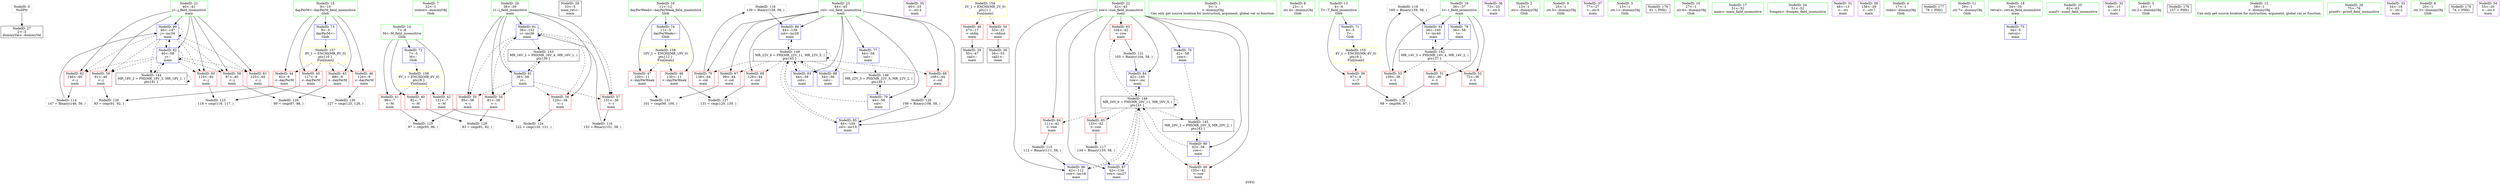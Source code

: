 digraph "SVFG" {
	label="SVFG";

	Node0x55ce6a54ecb0 [shape=record,color=grey,label="{NodeID: 0\nNullPtr}"];
	Node0x55ce6a54ecb0 -> Node0x55ce6a54e970[style=solid];
	Node0x55ce6a56c330 [shape=record,color=blue,label="{NodeID: 90\n40\<--147\nj\<--inc34\nmain\n}"];
	Node0x55ce6a56c330 -> Node0x55ce6a56a8a0[style=dashed];
	Node0x55ce6a56c330 -> Node0x55ce6a56a970[style=dashed];
	Node0x55ce6a56c330 -> Node0x55ce6a56aa40[style=dashed];
	Node0x55ce6a56c330 -> Node0x55ce6a56ab10[style=dashed];
	Node0x55ce6a56c330 -> Node0x55ce6a56abe0[style=dashed];
	Node0x55ce6a56c330 -> Node0x55ce6a56bcb0[style=dashed];
	Node0x55ce6a56c330 -> Node0x55ce6a56c330[style=dashed];
	Node0x55ce6a56c330 -> Node0x55ce6a577810[style=dashed];
	Node0x55ce6a54ddb0 [shape=record,color=green,label="{NodeID: 7\n22\<--1\nstdout\<--dummyObj\nGlob }"];
	Node0x55ce6a54eee0 [shape=record,color=green,label="{NodeID: 14\n7\<--8\nM\<--M_field_insensitive\nGlob }"];
	Node0x55ce6a54eee0 -> Node0x55ce6a5689e0[style=solid];
	Node0x55ce6a54eee0 -> Node0x55ce6a568ab0[style=solid];
	Node0x55ce6a54eee0 -> Node0x55ce6a568b80[style=solid];
	Node0x55ce6a54eee0 -> Node0x55ce6a56b400[style=solid];
	Node0x55ce6a54dfd0 [shape=record,color=green,label="{NodeID: 21\n40\<--41\nj\<--j_field_insensitive\nmain\n}"];
	Node0x55ce6a54dfd0 -> Node0x55ce6a56a8a0[style=solid];
	Node0x55ce6a54dfd0 -> Node0x55ce6a56a970[style=solid];
	Node0x55ce6a54dfd0 -> Node0x55ce6a56aa40[style=solid];
	Node0x55ce6a54dfd0 -> Node0x55ce6a56ab10[style=solid];
	Node0x55ce6a54dfd0 -> Node0x55ce6a56abe0[style=solid];
	Node0x55ce6a54dfd0 -> Node0x55ce6a56bcb0[style=solid];
	Node0x55ce6a54dfd0 -> Node0x55ce6a56c330[style=solid];
	Node0x55ce6a568060 [shape=record,color=black,label="{NodeID: 28\n33\<--5\nmain_ret\<--\nmain\n}"];
	Node0x55ce6a56e3a0 [shape=record,color=grey,label="{NodeID: 118\n139 = Binary(138, 58, )\n}"];
	Node0x55ce6a56e3a0 -> Node0x55ce6a56c260[style=solid];
	Node0x55ce6a5685d0 [shape=record,color=purple,label="{NodeID: 35\n60\<--23\n\<--.str.4\nmain\n}"];
	Node0x55ce6a56ee20 [shape=record,color=grey,label="{NodeID: 125\n97 = cmp(95, 96, )\n}"];
	Node0x55ce6a568b80 [shape=record,color=red,label="{NodeID: 42\n121\<--7\n\<--M\nmain\n}"];
	Node0x55ce6a568b80 -> Node0x55ce6a56eca0[style=solid];
	Node0x55ce6a56a150 [shape=record,color=red,label="{NodeID: 49\n47\<--17\n\<--stdin\nmain\n}"];
	Node0x55ce6a56a150 -> Node0x55ce6a5680f0[style=solid];
	Node0x55ce6a56a700 [shape=record,color=red,label="{NodeID: 56\n120\<--38\n\<--i\nmain\n}"];
	Node0x55ce6a56a700 -> Node0x55ce6a56eca0[style=solid];
	Node0x55ce6a578210 [shape=record,color=black,label="{NodeID: 146\nMR_22V_3 = PHI(MR_22V_5, MR_22V_2, )\npts\{45 \}\n}"];
	Node0x55ce6a578210 -> Node0x55ce6a56ba40[style=dashed];
	Node0x55ce6a56acb0 [shape=record,color=red,label="{NodeID: 63\n104\<--42\n\<--row\nmain\n}"];
	Node0x55ce6a56acb0 -> Node0x55ce6a56e820[style=solid];
	Node0x55ce6a56b260 [shape=record,color=red,label="{NodeID: 70\n138\<--44\n\<--col\nmain\n}"];
	Node0x55ce6a56b260 -> Node0x55ce6a56e3a0[style=solid];
	Node0x55ce6a56b8a0 [shape=record,color=blue,label="{NodeID: 77\n44\<--58\ncol\<--\nmain\n}"];
	Node0x55ce6a56b8a0 -> Node0x55ce6a578210[style=dashed];
	Node0x55ce6a56be50 [shape=record,color=blue,label="{NodeID: 84\n42\<--105\nrow\<--inc\nmain\n}"];
	Node0x55ce6a56be50 -> Node0x55ce6a578c10[style=dashed];
	Node0x55ce6a54f070 [shape=record,color=green,label="{NodeID: 1\n5\<--1\n\<--dummyObj\nCan only get source location for instruction, argument, global var or function.}"];
	Node0x55ce6a56c400 [shape=record,color=blue,label="{NodeID: 91\n38\<--152\ni\<--inc36\nmain\n}"];
	Node0x55ce6a56c400 -> Node0x55ce6a56a560[style=dashed];
	Node0x55ce6a56c400 -> Node0x55ce6a56a630[style=dashed];
	Node0x55ce6a56c400 -> Node0x55ce6a56a700[style=dashed];
	Node0x55ce6a56c400 -> Node0x55ce6a56a7d0[style=dashed];
	Node0x55ce6a56c400 -> Node0x55ce6a56c400[style=dashed];
	Node0x55ce6a56c400 -> Node0x55ce6a577310[style=dashed];
	Node0x55ce6a54f830 [shape=record,color=green,label="{NodeID: 8\n23\<--1\n.str.4\<--dummyObj\nGlob }"];
	Node0x55ce6a567a80 [shape=record,color=green,label="{NodeID: 15\n9\<--10\ndayPerM\<--dayPerM_field_insensitive\nGlob }"];
	Node0x55ce6a567a80 -> Node0x55ce6a568c50[style=solid];
	Node0x55ce6a567a80 -> Node0x55ce6a568d20[style=solid];
	Node0x55ce6a567a80 -> Node0x55ce6a568df0[style=solid];
	Node0x55ce6a567a80 -> Node0x55ce6a568ec0[style=solid];
	Node0x55ce6a567a80 -> Node0x55ce6a56b500[style=solid];
	Node0x55ce6a54e0a0 [shape=record,color=green,label="{NodeID: 22\n42\<--43\nrow\<--row_field_insensitive\nmain\n}"];
	Node0x55ce6a54e0a0 -> Node0x55ce6a56acb0[style=solid];
	Node0x55ce6a54e0a0 -> Node0x55ce6a56ad80[style=solid];
	Node0x55ce6a54e0a0 -> Node0x55ce6a56ae50[style=solid];
	Node0x55ce6a54e0a0 -> Node0x55ce6a56af20[style=solid];
	Node0x55ce6a54e0a0 -> Node0x55ce6a56b7d0[style=solid];
	Node0x55ce6a54e0a0 -> Node0x55ce6a56bb10[style=solid];
	Node0x55ce6a54e0a0 -> Node0x55ce6a56be50[style=solid];
	Node0x55ce6a54e0a0 -> Node0x55ce6a56bff0[style=solid];
	Node0x55ce6a54e0a0 -> Node0x55ce6a56c0c0[style=solid];
	Node0x55ce6a5680f0 [shape=record,color=black,label="{NodeID: 29\n50\<--47\ncall\<--\nmain\n}"];
	Node0x55ce6a56e520 [shape=record,color=grey,label="{NodeID: 119\n160 = Binary(159, 58, )\n}"];
	Node0x55ce6a56e520 -> Node0x55ce6a56c4d0[style=solid];
	Node0x55ce6a5686a0 [shape=record,color=purple,label="{NodeID: 36\n73\<--25\n\<--.str.5\nmain\n}"];
	Node0x55ce6a56efa0 [shape=record,color=grey,label="{NodeID: 126\n93 = cmp(91, 92, )\n}"];
	Node0x55ce6a568c50 [shape=record,color=red,label="{NodeID: 43\n88\<--9\n\<--dayPerM\nmain\n}"];
	Node0x55ce6a568c50 -> Node0x55ce6a56f2a0[style=solid];
	Node0x55ce6a56a220 [shape=record,color=red,label="{NodeID: 50\n53\<--22\n\<--stdout\nmain\n}"];
	Node0x55ce6a56a220 -> Node0x55ce6a5681c0[style=solid];
	Node0x55ce6a56a7d0 [shape=record,color=red,label="{NodeID: 57\n151\<--38\n\<--i\nmain\n}"];
	Node0x55ce6a56a7d0 -> Node0x55ce6a56e0a0[style=solid];
	Node0x55ce6a56ad80 [shape=record,color=red,label="{NodeID: 64\n111\<--42\n\<--row\nmain\n}"];
	Node0x55ce6a56ad80 -> Node0x55ce6a56df20[style=solid];
	Node0x55ce6a57aa10 [shape=record,color=yellow,style=double,label="{NodeID: 154\n2V_1 = ENCHI(MR_2V_0)\npts\{1 \}\nFun[main]}"];
	Node0x55ce6a57aa10 -> Node0x55ce6a56a150[style=dashed];
	Node0x55ce6a57aa10 -> Node0x55ce6a56a220[style=dashed];
	Node0x55ce6a56b330 [shape=record,color=blue,label="{NodeID: 71\n4\<--5\nT\<--\nGlob }"];
	Node0x55ce6a56b330 -> Node0x55ce6a57b530[style=dashed];
	Node0x55ce6a56b970 [shape=record,color=blue,label="{NodeID: 78\n36\<--58\nt\<--\nmain\n}"];
	Node0x55ce6a56b970 -> Node0x55ce6a576e10[style=dashed];
	Node0x55ce6a56bf20 [shape=record,color=blue,label="{NodeID: 85\n44\<--109\ncol\<--inc15\nmain\n}"];
	Node0x55ce6a56bf20 -> Node0x55ce6a579110[style=dashed];
	Node0x55ce6a54dba0 [shape=record,color=green,label="{NodeID: 2\n13\<--1\n.str\<--dummyObj\nGlob }"];
	Node0x55ce6a56c4d0 [shape=record,color=blue,label="{NodeID: 92\n36\<--160\nt\<--inc40\nmain\n}"];
	Node0x55ce6a56c4d0 -> Node0x55ce6a576e10[style=dashed];
	Node0x55ce6a54f8c0 [shape=record,color=green,label="{NodeID: 9\n25\<--1\n.str.5\<--dummyObj\nGlob }"];
	Node0x55ce6a567b80 [shape=record,color=green,label="{NodeID: 16\n11\<--12\ndayPerWeek\<--dayPerWeek_field_insensitive\nGlob }"];
	Node0x55ce6a567b80 -> Node0x55ce6a568f90[style=solid];
	Node0x55ce6a567b80 -> Node0x55ce6a56a080[style=solid];
	Node0x55ce6a567b80 -> Node0x55ce6a56b600[style=solid];
	Node0x55ce6a54e170 [shape=record,color=green,label="{NodeID: 23\n44\<--45\ncol\<--col_field_insensitive\nmain\n}"];
	Node0x55ce6a54e170 -> Node0x55ce6a56aff0[style=solid];
	Node0x55ce6a54e170 -> Node0x55ce6a56b0c0[style=solid];
	Node0x55ce6a54e170 -> Node0x55ce6a56b190[style=solid];
	Node0x55ce6a54e170 -> Node0x55ce6a56b260[style=solid];
	Node0x55ce6a54e170 -> Node0x55ce6a56b8a0[style=solid];
	Node0x55ce6a54e170 -> Node0x55ce6a56ba40[style=solid];
	Node0x55ce6a54e170 -> Node0x55ce6a56bd80[style=solid];
	Node0x55ce6a54e170 -> Node0x55ce6a56bf20[style=solid];
	Node0x55ce6a54e170 -> Node0x55ce6a56c190[style=solid];
	Node0x55ce6a54e170 -> Node0x55ce6a56c260[style=solid];
	Node0x55ce6a5681c0 [shape=record,color=black,label="{NodeID: 30\n56\<--53\ncall1\<--\nmain\n}"];
	Node0x55ce6a56e6a0 [shape=record,color=grey,label="{NodeID: 120\n109 = Binary(108, 58, )\n}"];
	Node0x55ce6a56e6a0 -> Node0x55ce6a56bf20[style=solid];
	Node0x55ce6a568770 [shape=record,color=purple,label="{NodeID: 37\n77\<--27\n\<--.str.6\nmain\n}"];
	Node0x55ce6a56f120 [shape=record,color=grey,label="{NodeID: 127\n131 = cmp(129, 130, )\n}"];
	Node0x55ce6a568d20 [shape=record,color=red,label="{NodeID: 44\n92\<--9\n\<--dayPerM\nmain\n}"];
	Node0x55ce6a568d20 -> Node0x55ce6a56efa0[style=solid];
	Node0x55ce6a56a2f0 [shape=record,color=red,label="{NodeID: 51\n66\<--36\n\<--t\nmain\n}"];
	Node0x55ce6a56a2f0 -> Node0x55ce6a56e9a0[style=solid];
	Node0x55ce6a56a8a0 [shape=record,color=red,label="{NodeID: 58\n87\<--40\n\<--j\nmain\n}"];
	Node0x55ce6a56a8a0 -> Node0x55ce6a56f2a0[style=solid];
	Node0x55ce6a578c10 [shape=record,color=black,label="{NodeID: 148\nMR_20V_6 = PHI(MR_20V_11, MR_20V_5, )\npts\{43 \}\n}"];
	Node0x55ce6a578c10 -> Node0x55ce6a56acb0[style=dashed];
	Node0x55ce6a578c10 -> Node0x55ce6a56ad80[style=dashed];
	Node0x55ce6a578c10 -> Node0x55ce6a56ae50[style=dashed];
	Node0x55ce6a578c10 -> Node0x55ce6a56af20[style=dashed];
	Node0x55ce6a578c10 -> Node0x55ce6a56be50[style=dashed];
	Node0x55ce6a578c10 -> Node0x55ce6a56bff0[style=dashed];
	Node0x55ce6a578c10 -> Node0x55ce6a56c0c0[style=dashed];
	Node0x55ce6a578c10 -> Node0x55ce6a577d10[style=dashed];
	Node0x55ce6a578c10 -> Node0x55ce6a578c10[style=dashed];
	Node0x55ce6a56ae50 [shape=record,color=red,label="{NodeID: 65\n133\<--42\n\<--row\nmain\n}"];
	Node0x55ce6a56ae50 -> Node0x55ce6a56e220[style=solid];
	Node0x55ce6a57b530 [shape=record,color=yellow,style=double,label="{NodeID: 155\n4V_1 = ENCHI(MR_4V_0)\npts\{6 \}\nFun[main]}"];
	Node0x55ce6a57b530 -> Node0x55ce6a568910[style=dashed];
	Node0x55ce6a56b400 [shape=record,color=blue,label="{NodeID: 72\n7\<--5\nM\<--\nGlob }"];
	Node0x55ce6a56b400 -> Node0x55ce6a57b610[style=dashed];
	Node0x55ce6a56ba40 [shape=record,color=blue,label="{NodeID: 79\n44\<--58\ncol\<--\nmain\n}"];
	Node0x55ce6a56ba40 -> Node0x55ce6a578210[style=dashed];
	Node0x55ce6a56ba40 -> Node0x55ce6a579110[style=dashed];
	Node0x55ce6a56bff0 [shape=record,color=blue,label="{NodeID: 86\n42\<--112\nrow\<--inc16\nmain\n}"];
	Node0x55ce6a56bff0 -> Node0x55ce6a578c10[style=dashed];
	Node0x55ce6a567780 [shape=record,color=green,label="{NodeID: 3\n15\<--1\n.str.1\<--dummyObj\nGlob }"];
	Node0x55ce6a585830 [shape=record,color=black,label="{NodeID: 176\n61 = PHI()\n}"];
	Node0x55ce6a54f950 [shape=record,color=green,label="{NodeID: 10\n27\<--1\n.str.6\<--dummyObj\nGlob }"];
	Node0x55ce6a54f130 [shape=record,color=green,label="{NodeID: 17\n31\<--32\nmain\<--main_field_insensitive\n}"];
	Node0x55ce6a54e670 [shape=record,color=green,label="{NodeID: 24\n51\<--52\nfreopen\<--freopen_field_insensitive\n}"];
	Node0x55ce6a56dda0 [shape=record,color=grey,label="{NodeID: 114\n147 = Binary(146, 58, )\n}"];
	Node0x55ce6a56dda0 -> Node0x55ce6a56c330[style=solid];
	Node0x55ce6a568290 [shape=record,color=purple,label="{NodeID: 31\n48\<--13\n\<--.str\nmain\n}"];
	Node0x55ce6a56e820 [shape=record,color=grey,label="{NodeID: 121\n105 = Binary(104, 58, )\n}"];
	Node0x55ce6a56e820 -> Node0x55ce6a56be50[style=solid];
	Node0x55ce6a568840 [shape=record,color=purple,label="{NodeID: 38\n156\<--29\n\<--.str.7\nmain\n}"];
	Node0x55ce6a56f2a0 [shape=record,color=grey,label="{NodeID: 128\n89 = cmp(87, 88, )\n}"];
	Node0x55ce6a568df0 [shape=record,color=red,label="{NodeID: 45\n117\<--9\n\<--dayPerM\nmain\n}"];
	Node0x55ce6a568df0 -> Node0x55ce6a56eb20[style=solid];
	Node0x55ce6a56a3c0 [shape=record,color=red,label="{NodeID: 52\n72\<--36\n\<--t\nmain\n}"];
	Node0x55ce6a576e10 [shape=record,color=black,label="{NodeID: 142\nMR_14V_3 = PHI(MR_14V_4, MR_14V_2, )\npts\{37 \}\n}"];
	Node0x55ce6a576e10 -> Node0x55ce6a56a2f0[style=dashed];
	Node0x55ce6a576e10 -> Node0x55ce6a56a3c0[style=dashed];
	Node0x55ce6a576e10 -> Node0x55ce6a56a490[style=dashed];
	Node0x55ce6a576e10 -> Node0x55ce6a56c4d0[style=dashed];
	Node0x55ce6a56a970 [shape=record,color=red,label="{NodeID: 59\n91\<--40\n\<--j\nmain\n}"];
	Node0x55ce6a56a970 -> Node0x55ce6a56efa0[style=solid];
	Node0x55ce6a579110 [shape=record,color=black,label="{NodeID: 149\nMR_22V_6 = PHI(MR_22V_11, MR_22V_5, )\npts\{45 \}\n}"];
	Node0x55ce6a579110 -> Node0x55ce6a56aff0[style=dashed];
	Node0x55ce6a579110 -> Node0x55ce6a56b0c0[style=dashed];
	Node0x55ce6a579110 -> Node0x55ce6a56b190[style=dashed];
	Node0x55ce6a579110 -> Node0x55ce6a56b260[style=dashed];
	Node0x55ce6a579110 -> Node0x55ce6a56bd80[style=dashed];
	Node0x55ce6a579110 -> Node0x55ce6a56bf20[style=dashed];
	Node0x55ce6a579110 -> Node0x55ce6a56c190[style=dashed];
	Node0x55ce6a579110 -> Node0x55ce6a56c260[style=dashed];
	Node0x55ce6a579110 -> Node0x55ce6a578210[style=dashed];
	Node0x55ce6a579110 -> Node0x55ce6a579110[style=dashed];
	Node0x55ce6a56af20 [shape=record,color=red,label="{NodeID: 66\n155\<--42\n\<--row\nmain\n}"];
	Node0x55ce6a57b610 [shape=record,color=yellow,style=double,label="{NodeID: 156\n6V_1 = ENCHI(MR_6V_0)\npts\{8 \}\nFun[main]}"];
	Node0x55ce6a57b610 -> Node0x55ce6a5689e0[style=dashed];
	Node0x55ce6a57b610 -> Node0x55ce6a568ab0[style=dashed];
	Node0x55ce6a57b610 -> Node0x55ce6a568b80[style=dashed];
	Node0x55ce6a56b500 [shape=record,color=blue,label="{NodeID: 73\n9\<--5\ndayPerM\<--\nGlob }"];
	Node0x55ce6a56b500 -> Node0x55ce6a57b6f0[style=dashed];
	Node0x55ce6a56bb10 [shape=record,color=blue,label="{NodeID: 80\n42\<--58\nrow\<--\nmain\n}"];
	Node0x55ce6a56bb10 -> Node0x55ce6a56af20[style=dashed];
	Node0x55ce6a56bb10 -> Node0x55ce6a577d10[style=dashed];
	Node0x55ce6a56bb10 -> Node0x55ce6a578c10[style=dashed];
	Node0x55ce6a56c0c0 [shape=record,color=blue,label="{NodeID: 87\n42\<--134\nrow\<--inc27\nmain\n}"];
	Node0x55ce6a56c0c0 -> Node0x55ce6a578c10[style=dashed];
	Node0x55ce6a54da20 [shape=record,color=green,label="{NodeID: 4\n17\<--1\nstdin\<--dummyObj\nGlob }"];
	Node0x55ce6a585930 [shape=record,color=black,label="{NodeID: 177\n78 = PHI()\n}"];
	Node0x55ce6a54ea60 [shape=record,color=green,label="{NodeID: 11\n29\<--1\n.str.7\<--dummyObj\nGlob }"];
	Node0x55ce6a54f1f0 [shape=record,color=green,label="{NodeID: 18\n34\<--35\nretval\<--retval_field_insensitive\nmain\n}"];
	Node0x55ce6a54f1f0 -> Node0x55ce6a56b700[style=solid];
	Node0x55ce6a54e770 [shape=record,color=green,label="{NodeID: 25\n62\<--63\nscanf\<--scanf_field_insensitive\n}"];
	Node0x55ce6a56df20 [shape=record,color=grey,label="{NodeID: 115\n112 = Binary(111, 58, )\n}"];
	Node0x55ce6a56df20 -> Node0x55ce6a56bff0[style=solid];
	Node0x55ce6a568360 [shape=record,color=purple,label="{NodeID: 32\n49\<--15\n\<--.str.1\nmain\n}"];
	Node0x55ce6a56e9a0 [shape=record,color=grey,label="{NodeID: 122\n68 = cmp(66, 67, )\n}"];
	Node0x55ce6a568910 [shape=record,color=red,label="{NodeID: 39\n67\<--4\n\<--T\nmain\n}"];
	Node0x55ce6a568910 -> Node0x55ce6a56e9a0[style=solid];
	Node0x55ce6a56f420 [shape=record,color=grey,label="{NodeID: 129\n83 = cmp(81, 82, )\n}"];
	Node0x55ce6a568ec0 [shape=record,color=red,label="{NodeID: 46\n126\<--9\n\<--dayPerM\nmain\n}"];
	Node0x55ce6a568ec0 -> Node0x55ce6a56f5a0[style=solid];
	Node0x55ce6a56a490 [shape=record,color=red,label="{NodeID: 53\n159\<--36\n\<--t\nmain\n}"];
	Node0x55ce6a56a490 -> Node0x55ce6a56e520[style=solid];
	Node0x55ce6a577310 [shape=record,color=black,label="{NodeID: 143\nMR_16V_2 = PHI(MR_16V_4, MR_16V_1, )\npts\{39 \}\n}"];
	Node0x55ce6a577310 -> Node0x55ce6a56bbe0[style=dashed];
	Node0x55ce6a56aa40 [shape=record,color=red,label="{NodeID: 60\n116\<--40\n\<--j\nmain\n}"];
	Node0x55ce6a56aa40 -> Node0x55ce6a56eb20[style=solid];
	Node0x55ce6a56aff0 [shape=record,color=red,label="{NodeID: 67\n99\<--44\n\<--col\nmain\n}"];
	Node0x55ce6a56aff0 -> Node0x55ce6a56f720[style=solid];
	Node0x55ce6a57b6f0 [shape=record,color=yellow,style=double,label="{NodeID: 157\n8V_1 = ENCHI(MR_8V_0)\npts\{10 \}\nFun[main]}"];
	Node0x55ce6a57b6f0 -> Node0x55ce6a568c50[style=dashed];
	Node0x55ce6a57b6f0 -> Node0x55ce6a568d20[style=dashed];
	Node0x55ce6a57b6f0 -> Node0x55ce6a568df0[style=dashed];
	Node0x55ce6a57b6f0 -> Node0x55ce6a568ec0[style=dashed];
	Node0x55ce6a56b600 [shape=record,color=blue,label="{NodeID: 74\n11\<--5\ndayPerWeek\<--\nGlob }"];
	Node0x55ce6a56b600 -> Node0x55ce6a57b7d0[style=dashed];
	Node0x55ce6a56bbe0 [shape=record,color=blue,label="{NodeID: 81\n38\<--58\ni\<--\nmain\n}"];
	Node0x55ce6a56bbe0 -> Node0x55ce6a56a560[style=dashed];
	Node0x55ce6a56bbe0 -> Node0x55ce6a56a630[style=dashed];
	Node0x55ce6a56bbe0 -> Node0x55ce6a56a700[style=dashed];
	Node0x55ce6a56bbe0 -> Node0x55ce6a56a7d0[style=dashed];
	Node0x55ce6a56bbe0 -> Node0x55ce6a56c400[style=dashed];
	Node0x55ce6a56bbe0 -> Node0x55ce6a577310[style=dashed];
	Node0x55ce6a56c190 [shape=record,color=blue,label="{NodeID: 88\n44\<--58\ncol\<--\nmain\n}"];
	Node0x55ce6a56c190 -> Node0x55ce6a579110[style=dashed];
	Node0x55ce6a54dab0 [shape=record,color=green,label="{NodeID: 5\n18\<--1\n.str.2\<--dummyObj\nGlob }"];
	Node0x55ce6a585a30 [shape=record,color=black,label="{NodeID: 178\n157 = PHI()\n}"];
	Node0x55ce6a54eb30 [shape=record,color=green,label="{NodeID: 12\n58\<--1\n\<--dummyObj\nCan only get source location for instruction, argument, global var or function.}"];
	Node0x55ce6a54f2c0 [shape=record,color=green,label="{NodeID: 19\n36\<--37\nt\<--t_field_insensitive\nmain\n}"];
	Node0x55ce6a54f2c0 -> Node0x55ce6a56a2f0[style=solid];
	Node0x55ce6a54f2c0 -> Node0x55ce6a56a3c0[style=solid];
	Node0x55ce6a54f2c0 -> Node0x55ce6a56a490[style=solid];
	Node0x55ce6a54f2c0 -> Node0x55ce6a56b970[style=solid];
	Node0x55ce6a54f2c0 -> Node0x55ce6a56c4d0[style=solid];
	Node0x55ce6a54e870 [shape=record,color=green,label="{NodeID: 26\n75\<--76\nprintf\<--printf_field_insensitive\n}"];
	Node0x55ce6a56e0a0 [shape=record,color=grey,label="{NodeID: 116\n152 = Binary(151, 58, )\n}"];
	Node0x55ce6a56e0a0 -> Node0x55ce6a56c400[style=solid];
	Node0x55ce6a568430 [shape=record,color=purple,label="{NodeID: 33\n54\<--18\n\<--.str.2\nmain\n}"];
	Node0x55ce6a56eb20 [shape=record,color=grey,label="{NodeID: 123\n118 = cmp(116, 117, )\n}"];
	Node0x55ce6a5689e0 [shape=record,color=red,label="{NodeID: 40\n82\<--7\n\<--M\nmain\n}"];
	Node0x55ce6a5689e0 -> Node0x55ce6a56f420[style=solid];
	Node0x55ce6a56f5a0 [shape=record,color=grey,label="{NodeID: 130\n127 = cmp(125, 126, )\n}"];
	Node0x55ce6a568f90 [shape=record,color=red,label="{NodeID: 47\n100\<--11\n\<--dayPerWeek\nmain\n}"];
	Node0x55ce6a568f90 -> Node0x55ce6a56f720[style=solid];
	Node0x55ce6a56a560 [shape=record,color=red,label="{NodeID: 54\n81\<--38\n\<--i\nmain\n}"];
	Node0x55ce6a56a560 -> Node0x55ce6a56f420[style=solid];
	Node0x55ce6a577810 [shape=record,color=black,label="{NodeID: 144\nMR_18V_2 = PHI(MR_18V_3, MR_18V_1, )\npts\{41 \}\n}"];
	Node0x55ce6a577810 -> Node0x55ce6a56bcb0[style=dashed];
	Node0x55ce6a577810 -> Node0x55ce6a577810[style=dashed];
	Node0x55ce6a56ab10 [shape=record,color=red,label="{NodeID: 61\n125\<--40\n\<--j\nmain\n}"];
	Node0x55ce6a56ab10 -> Node0x55ce6a56f5a0[style=solid];
	Node0x55ce6a56b0c0 [shape=record,color=red,label="{NodeID: 68\n108\<--44\n\<--col\nmain\n}"];
	Node0x55ce6a56b0c0 -> Node0x55ce6a56e6a0[style=solid];
	Node0x55ce6a57b7d0 [shape=record,color=yellow,style=double,label="{NodeID: 158\n10V_1 = ENCHI(MR_10V_0)\npts\{12 \}\nFun[main]}"];
	Node0x55ce6a57b7d0 -> Node0x55ce6a568f90[style=dashed];
	Node0x55ce6a57b7d0 -> Node0x55ce6a56a080[style=dashed];
	Node0x55ce6a56b700 [shape=record,color=blue,label="{NodeID: 75\n34\<--5\nretval\<--\nmain\n}"];
	Node0x55ce6a56bcb0 [shape=record,color=blue,label="{NodeID: 82\n40\<--58\nj\<--\nmain\n}"];
	Node0x55ce6a56bcb0 -> Node0x55ce6a56a8a0[style=dashed];
	Node0x55ce6a56bcb0 -> Node0x55ce6a56a970[style=dashed];
	Node0x55ce6a56bcb0 -> Node0x55ce6a56aa40[style=dashed];
	Node0x55ce6a56bcb0 -> Node0x55ce6a56ab10[style=dashed];
	Node0x55ce6a56bcb0 -> Node0x55ce6a56abe0[style=dashed];
	Node0x55ce6a56bcb0 -> Node0x55ce6a56bcb0[style=dashed];
	Node0x55ce6a56bcb0 -> Node0x55ce6a56c330[style=dashed];
	Node0x55ce6a56bcb0 -> Node0x55ce6a577810[style=dashed];
	Node0x55ce6a56c260 [shape=record,color=blue,label="{NodeID: 89\n44\<--139\ncol\<--inc29\nmain\n}"];
	Node0x55ce6a56c260 -> Node0x55ce6a579110[style=dashed];
	Node0x55ce6a54dd20 [shape=record,color=green,label="{NodeID: 6\n20\<--1\n.str.3\<--dummyObj\nGlob }"];
	Node0x55ce6a585b30 [shape=record,color=black,label="{NodeID: 179\n74 = PHI()\n}"];
	Node0x55ce6a54ee50 [shape=record,color=green,label="{NodeID: 13\n4\<--6\nT\<--T_field_insensitive\nGlob }"];
	Node0x55ce6a54ee50 -> Node0x55ce6a568910[style=solid];
	Node0x55ce6a54ee50 -> Node0x55ce6a56b330[style=solid];
	Node0x55ce6a54df00 [shape=record,color=green,label="{NodeID: 20\n38\<--39\ni\<--i_field_insensitive\nmain\n}"];
	Node0x55ce6a54df00 -> Node0x55ce6a56a560[style=solid];
	Node0x55ce6a54df00 -> Node0x55ce6a56a630[style=solid];
	Node0x55ce6a54df00 -> Node0x55ce6a56a700[style=solid];
	Node0x55ce6a54df00 -> Node0x55ce6a56a7d0[style=solid];
	Node0x55ce6a54df00 -> Node0x55ce6a56bbe0[style=solid];
	Node0x55ce6a54df00 -> Node0x55ce6a56c400[style=solid];
	Node0x55ce6a54e970 [shape=record,color=black,label="{NodeID: 27\n2\<--3\ndummyVal\<--dummyVal\n}"];
	Node0x55ce6a56e220 [shape=record,color=grey,label="{NodeID: 117\n134 = Binary(133, 58, )\n}"];
	Node0x55ce6a56e220 -> Node0x55ce6a56c0c0[style=solid];
	Node0x55ce6a568500 [shape=record,color=purple,label="{NodeID: 34\n55\<--20\n\<--.str.3\nmain\n}"];
	Node0x55ce6a56eca0 [shape=record,color=grey,label="{NodeID: 124\n122 = cmp(120, 121, )\n}"];
	Node0x55ce6a568ab0 [shape=record,color=red,label="{NodeID: 41\n96\<--7\n\<--M\nmain\n}"];
	Node0x55ce6a568ab0 -> Node0x55ce6a56ee20[style=solid];
	Node0x55ce6a56f720 [shape=record,color=grey,label="{NodeID: 131\n101 = cmp(99, 100, )\n}"];
	Node0x55ce6a56a080 [shape=record,color=red,label="{NodeID: 48\n130\<--11\n\<--dayPerWeek\nmain\n}"];
	Node0x55ce6a56a080 -> Node0x55ce6a56f120[style=solid];
	Node0x55ce6a56a630 [shape=record,color=red,label="{NodeID: 55\n95\<--38\n\<--i\nmain\n}"];
	Node0x55ce6a56a630 -> Node0x55ce6a56ee20[style=solid];
	Node0x55ce6a577d10 [shape=record,color=black,label="{NodeID: 145\nMR_20V_3 = PHI(MR_20V_5, MR_20V_2, )\npts\{43 \}\n}"];
	Node0x55ce6a577d10 -> Node0x55ce6a56bb10[style=dashed];
	Node0x55ce6a56abe0 [shape=record,color=red,label="{NodeID: 62\n146\<--40\n\<--j\nmain\n}"];
	Node0x55ce6a56abe0 -> Node0x55ce6a56dda0[style=solid];
	Node0x55ce6a56b190 [shape=record,color=red,label="{NodeID: 69\n129\<--44\n\<--col\nmain\n}"];
	Node0x55ce6a56b190 -> Node0x55ce6a56f120[style=solid];
	Node0x55ce6a56b7d0 [shape=record,color=blue,label="{NodeID: 76\n42\<--58\nrow\<--\nmain\n}"];
	Node0x55ce6a56b7d0 -> Node0x55ce6a577d10[style=dashed];
	Node0x55ce6a56bd80 [shape=record,color=blue,label="{NodeID: 83\n44\<--58\ncol\<--\nmain\n}"];
	Node0x55ce6a56bd80 -> Node0x55ce6a579110[style=dashed];
}
